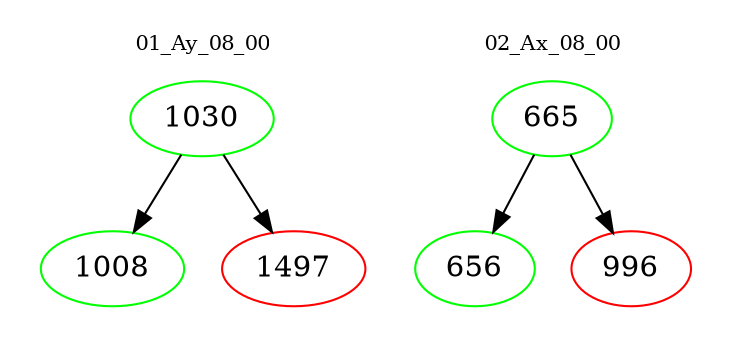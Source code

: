 digraph{
subgraph cluster_0 {
color = white
label = "01_Ay_08_00";
fontsize=10;
T0_1030 [label="1030", color="green"]
T0_1030 -> T0_1008 [color="black"]
T0_1008 [label="1008", color="green"]
T0_1030 -> T0_1497 [color="black"]
T0_1497 [label="1497", color="red"]
}
subgraph cluster_1 {
color = white
label = "02_Ax_08_00";
fontsize=10;
T1_665 [label="665", color="green"]
T1_665 -> T1_656 [color="black"]
T1_656 [label="656", color="green"]
T1_665 -> T1_996 [color="black"]
T1_996 [label="996", color="red"]
}
}
